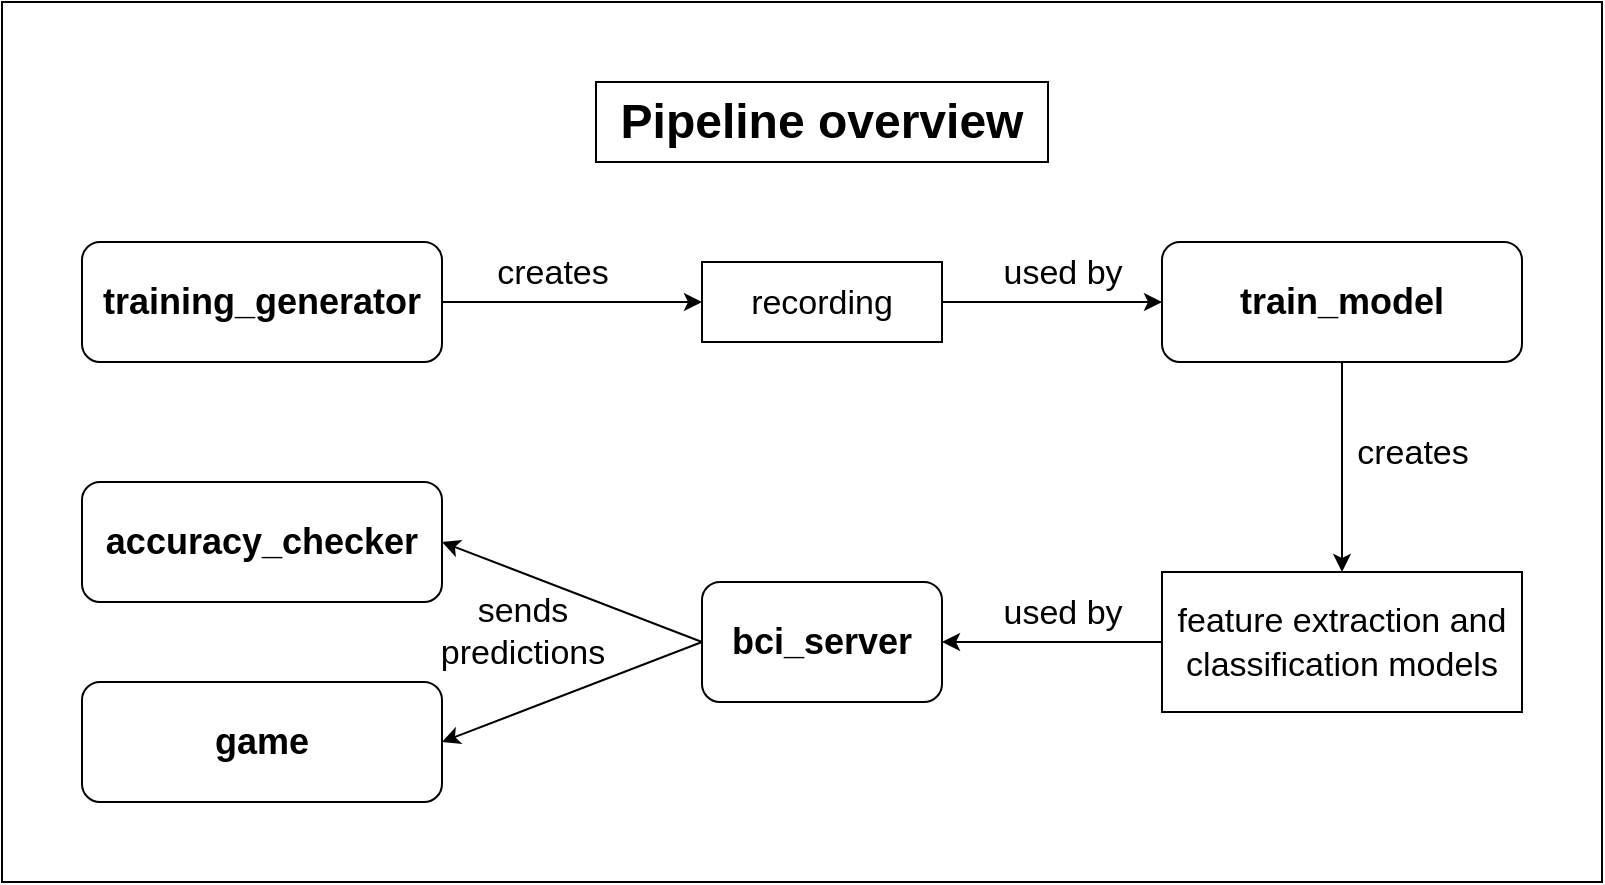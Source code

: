 <mxfile version="18.0.3"><diagram id="C5RBs43oDa-KdzZeNtuy" name="Page-1"><mxGraphModel dx="1038" dy="1705" grid="1" gridSize="10" guides="1" tooltips="1" connect="1" arrows="1" fold="1" page="1" pageScale="1" pageWidth="827" pageHeight="1169" math="0" shadow="0"><root><mxCell id="WIyWlLk6GJQsqaUBKTNV-0"/><mxCell id="WIyWlLk6GJQsqaUBKTNV-1" parent="WIyWlLk6GJQsqaUBKTNV-0"/><mxCell id="5RbNNRMdnVTyuSfU78JK-56" value="" style="rounded=0;whiteSpace=wrap;html=1;fontSize=24;" vertex="1" parent="WIyWlLk6GJQsqaUBKTNV-1"><mxGeometry y="-40" width="800" height="440" as="geometry"/></mxCell><mxCell id="5RbNNRMdnVTyuSfU78JK-0" value="&lt;font style=&quot;font-size: 18px;&quot;&gt;&lt;b&gt;bci_server&lt;/b&gt;&lt;/font&gt;" style="rounded=1;whiteSpace=wrap;html=1;" vertex="1" parent="WIyWlLk6GJQsqaUBKTNV-1"><mxGeometry x="350" y="250" width="120" height="60" as="geometry"/></mxCell><mxCell id="5RbNNRMdnVTyuSfU78JK-47" style="edgeStyle=orthogonalEdgeStyle;rounded=0;orthogonalLoop=1;jettySize=auto;html=1;exitX=0.5;exitY=1;exitDx=0;exitDy=0;entryX=0.5;entryY=0;entryDx=0;entryDy=0;fontSize=18;strokeWidth=1;" edge="1" parent="WIyWlLk6GJQsqaUBKTNV-1" source="5RbNNRMdnVTyuSfU78JK-1" target="5RbNNRMdnVTyuSfU78JK-37"><mxGeometry relative="1" as="geometry"/></mxCell><mxCell id="5RbNNRMdnVTyuSfU78JK-1" value="&lt;font style=&quot;font-size: 18px;&quot;&gt;&lt;b&gt;train_model&lt;/b&gt;&lt;/font&gt;" style="rounded=1;whiteSpace=wrap;html=1;" vertex="1" parent="WIyWlLk6GJQsqaUBKTNV-1"><mxGeometry x="580" y="80" width="180" height="60" as="geometry"/></mxCell><mxCell id="5RbNNRMdnVTyuSfU78JK-18" value="&lt;font style=&quot;font-size: 18px;&quot;&gt;&lt;b&gt;training_generator&lt;/b&gt;&lt;/font&gt;" style="rounded=1;whiteSpace=wrap;html=1;" vertex="1" parent="WIyWlLk6GJQsqaUBKTNV-1"><mxGeometry x="40" y="80" width="180" height="60" as="geometry"/></mxCell><mxCell id="5RbNNRMdnVTyuSfU78JK-19" value="&lt;font style=&quot;font-size: 18px;&quot;&gt;&lt;b&gt;accuracy_checker&lt;/b&gt;&lt;/font&gt;" style="rounded=1;whiteSpace=wrap;html=1;" vertex="1" parent="WIyWlLk6GJQsqaUBKTNV-1"><mxGeometry x="40" y="200" width="180" height="60" as="geometry"/></mxCell><mxCell id="5RbNNRMdnVTyuSfU78JK-24" value="&lt;font style=&quot;font-size: 17px;&quot;&gt;recording&lt;/font&gt;" style="rounded=0;whiteSpace=wrap;html=1;fontSize=18;" vertex="1" parent="WIyWlLk6GJQsqaUBKTNV-1"><mxGeometry x="350" y="90" width="120" height="40" as="geometry"/></mxCell><mxCell id="5RbNNRMdnVTyuSfU78JK-32" value="" style="endArrow=classic;html=1;rounded=0;fontSize=18;strokeWidth=1;exitX=1;exitY=0.5;exitDx=0;exitDy=0;entryX=0;entryY=0.5;entryDx=0;entryDy=0;" edge="1" parent="WIyWlLk6GJQsqaUBKTNV-1" source="5RbNNRMdnVTyuSfU78JK-18" target="5RbNNRMdnVTyuSfU78JK-24"><mxGeometry width="50" height="50" relative="1" as="geometry"><mxPoint x="390" y="300" as="sourcePoint"/><mxPoint x="440" y="250" as="targetPoint"/></mxGeometry></mxCell><mxCell id="5RbNNRMdnVTyuSfU78JK-34" value="&lt;font style=&quot;font-size: 17px;&quot;&gt;creates&lt;/font&gt;" style="text;html=1;align=center;verticalAlign=middle;resizable=0;points=[];autosize=1;strokeColor=none;fillColor=none;fontSize=18;" vertex="1" parent="WIyWlLk6GJQsqaUBKTNV-1"><mxGeometry x="240" y="80" width="70" height="30" as="geometry"/></mxCell><mxCell id="5RbNNRMdnVTyuSfU78JK-35" value="" style="endArrow=classic;html=1;rounded=0;fontSize=18;strokeWidth=1;exitX=1;exitY=0.5;exitDx=0;exitDy=0;entryX=0;entryY=0.5;entryDx=0;entryDy=0;" edge="1" parent="WIyWlLk6GJQsqaUBKTNV-1" source="5RbNNRMdnVTyuSfU78JK-24" target="5RbNNRMdnVTyuSfU78JK-1"><mxGeometry width="50" height="50" relative="1" as="geometry"><mxPoint x="490" y="160" as="sourcePoint"/><mxPoint x="610" y="160" as="targetPoint"/></mxGeometry></mxCell><mxCell id="5RbNNRMdnVTyuSfU78JK-36" value="&lt;font style=&quot;font-size: 17px;&quot;&gt;used by&lt;/font&gt;" style="text;html=1;align=center;verticalAlign=middle;resizable=0;points=[];autosize=1;strokeColor=none;fillColor=none;fontSize=18;" vertex="1" parent="WIyWlLk6GJQsqaUBKTNV-1"><mxGeometry x="490" y="80" width="80" height="30" as="geometry"/></mxCell><mxCell id="5RbNNRMdnVTyuSfU78JK-37" value="&lt;font style=&quot;font-size: 17px;&quot;&gt;feature extraction and classification models&lt;br&gt;&lt;/font&gt;" style="rounded=0;whiteSpace=wrap;html=1;fontSize=18;" vertex="1" parent="WIyWlLk6GJQsqaUBKTNV-1"><mxGeometry x="580" y="245" width="180" height="70" as="geometry"/></mxCell><mxCell id="5RbNNRMdnVTyuSfU78JK-41" value="&lt;font style=&quot;font-size: 17px;&quot;&gt;creates&lt;/font&gt;" style="text;html=1;align=center;verticalAlign=middle;resizable=0;points=[];autosize=1;strokeColor=none;fillColor=none;fontSize=18;" vertex="1" parent="WIyWlLk6GJQsqaUBKTNV-1"><mxGeometry x="670" y="170" width="70" height="30" as="geometry"/></mxCell><mxCell id="5RbNNRMdnVTyuSfU78JK-43" value="" style="endArrow=classic;html=1;rounded=0;fontSize=18;strokeWidth=1;exitX=0;exitY=0.5;exitDx=0;exitDy=0;entryX=1;entryY=0.5;entryDx=0;entryDy=0;" edge="1" parent="WIyWlLk6GJQsqaUBKTNV-1" source="5RbNNRMdnVTyuSfU78JK-37" target="5RbNNRMdnVTyuSfU78JK-0"><mxGeometry width="50" height="50" relative="1" as="geometry"><mxPoint x="390" y="300" as="sourcePoint"/><mxPoint x="440" y="250" as="targetPoint"/></mxGeometry></mxCell><mxCell id="5RbNNRMdnVTyuSfU78JK-44" value="&lt;font style=&quot;font-size: 17px;&quot;&gt;used by&lt;/font&gt;" style="text;html=1;align=center;verticalAlign=middle;resizable=0;points=[];autosize=1;strokeColor=none;fillColor=none;fontSize=18;" vertex="1" parent="WIyWlLk6GJQsqaUBKTNV-1"><mxGeometry x="490" y="250" width="80" height="30" as="geometry"/></mxCell><mxCell id="5RbNNRMdnVTyuSfU78JK-20" value="&lt;font style=&quot;font-size: 18px;&quot;&gt;&lt;b&gt;game&lt;/b&gt;&lt;/font&gt;" style="rounded=1;whiteSpace=wrap;html=1;" vertex="1" parent="WIyWlLk6GJQsqaUBKTNV-1"><mxGeometry x="40" y="300" width="180" height="60" as="geometry"/></mxCell><mxCell id="5RbNNRMdnVTyuSfU78JK-48" value="" style="endArrow=classic;html=1;rounded=0;fontSize=18;strokeWidth=1;exitX=0;exitY=0.5;exitDx=0;exitDy=0;entryX=1;entryY=0.5;entryDx=0;entryDy=0;" edge="1" parent="WIyWlLk6GJQsqaUBKTNV-1" source="5RbNNRMdnVTyuSfU78JK-0" target="5RbNNRMdnVTyuSfU78JK-19"><mxGeometry width="50" height="50" relative="1" as="geometry"><mxPoint x="390" y="350" as="sourcePoint"/><mxPoint x="440" y="300" as="targetPoint"/></mxGeometry></mxCell><mxCell id="5RbNNRMdnVTyuSfU78JK-52" value="" style="endArrow=classic;html=1;rounded=0;fontSize=18;strokeWidth=1;exitX=0;exitY=0.5;exitDx=0;exitDy=0;entryX=1;entryY=0.5;entryDx=0;entryDy=0;" edge="1" parent="WIyWlLk6GJQsqaUBKTNV-1" source="5RbNNRMdnVTyuSfU78JK-0" target="5RbNNRMdnVTyuSfU78JK-20"><mxGeometry width="50" height="50" relative="1" as="geometry"><mxPoint x="390" y="350" as="sourcePoint"/><mxPoint x="440" y="300" as="targetPoint"/></mxGeometry></mxCell><mxCell id="5RbNNRMdnVTyuSfU78JK-53" value="&lt;div style=&quot;font-size: 17px;&quot;&gt;&lt;font style=&quot;font-size: 17px;&quot;&gt;sends&lt;/font&gt;&lt;/div&gt;&lt;div style=&quot;font-size: 17px;&quot;&gt;&lt;font style=&quot;font-size: 17px;&quot;&gt;predictions&lt;/font&gt;&lt;/div&gt;" style="text;html=1;align=center;verticalAlign=middle;resizable=0;points=[];autosize=1;strokeColor=none;fillColor=none;fontSize=18;" vertex="1" parent="WIyWlLk6GJQsqaUBKTNV-1"><mxGeometry x="210" y="250" width="100" height="50" as="geometry"/></mxCell><mxCell id="5RbNNRMdnVTyuSfU78JK-55" value="&lt;b&gt;Pipeline overview&lt;br&gt;&lt;/b&gt;" style="rounded=0;whiteSpace=wrap;html=1;fontSize=24;" vertex="1" parent="WIyWlLk6GJQsqaUBKTNV-1"><mxGeometry x="297" width="226" height="40" as="geometry"/></mxCell></root></mxGraphModel></diagram></mxfile>